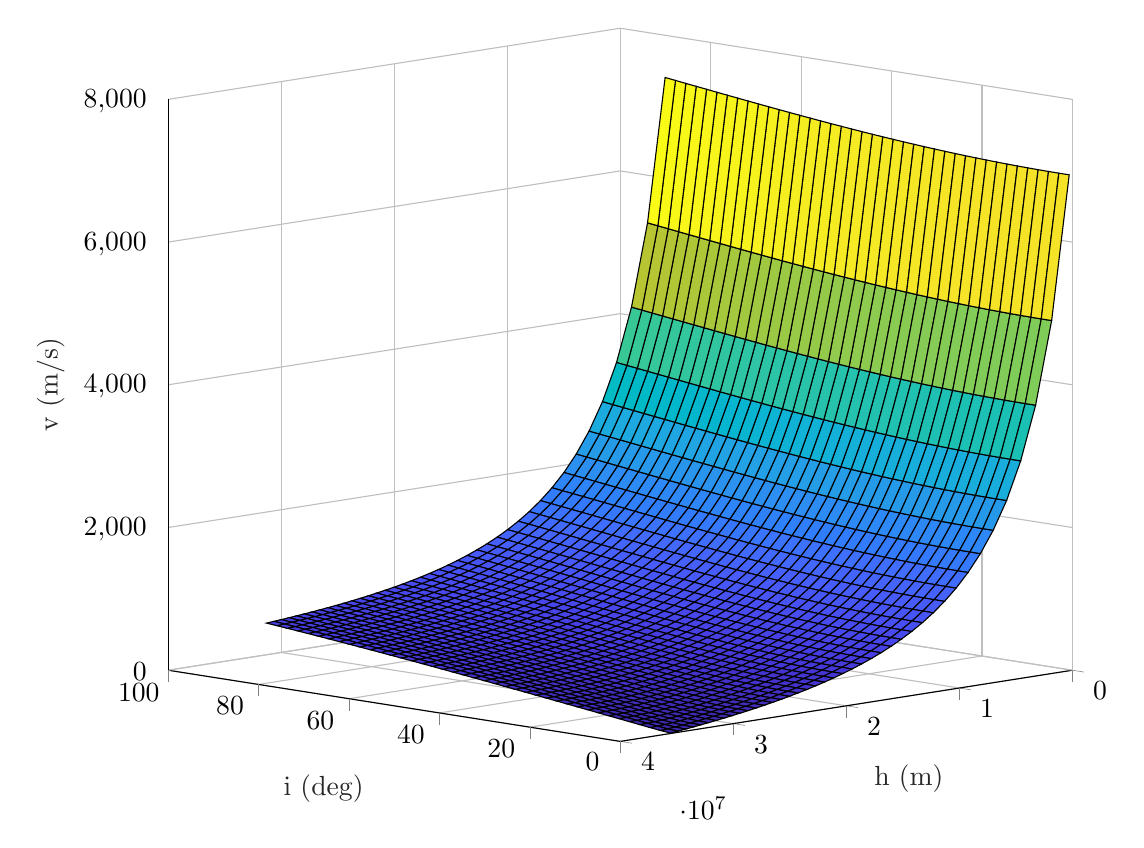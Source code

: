 % This file was created by matlab2tikz.
%
%The latest updates can be retrieved from
%  http://www.mathworks.com/matlabcentral/fileexchange/22022-matlab2tikz-matlab2tikz
%where you can also make suggestions and rate matlab2tikz.
%
\begin{tikzpicture}

\begin{axis}[%
width=4.521in,
height=3.566in,
at={(0.758in,0.481in)},
scale only axis,
xmin=0,
xmax=100,
tick align=outside,
xlabel style={font=\color{white!15!black}},
xlabel={i (deg)},
ymin=0,
ymax=40000000,
ylabel style={font=\color{white!15!black}},
ylabel={h (m)},
zmin=0,
zmax=8000,
zlabel style={font=\color{white!15!black}},
zlabel={v (m/s)},
view={-135}{10},
axis background/.style={fill=white},
axis x line*=bottom,
axis y line*=left,
axis z line*=left,
xmajorgrids,
ymajorgrids,
zmajorgrids
]

\addplot3[%
surf,
shader=flat corner, draw=black, z buffer=sort, colormap={mymap}{[1pt] rgb(0pt)=(0.242,0.15,0.66); rgb(1pt)=(0.244,0.153,0.673); rgb(2pt)=(0.246,0.157,0.685); rgb(3pt)=(0.248,0.161,0.696); rgb(4pt)=(0.25,0.165,0.707); rgb(5pt)=(0.252,0.169,0.718); rgb(6pt)=(0.254,0.173,0.729); rgb(7pt)=(0.256,0.177,0.739); rgb(8pt)=(0.258,0.181,0.75); rgb(9pt)=(0.259,0.185,0.761); rgb(11pt)=(0.263,0.193,0.783); rgb(12pt)=(0.265,0.197,0.794); rgb(13pt)=(0.266,0.201,0.804); rgb(14pt)=(0.268,0.205,0.815); rgb(15pt)=(0.269,0.209,0.825); rgb(16pt)=(0.27,0.214,0.835); rgb(17pt)=(0.272,0.218,0.844); rgb(18pt)=(0.273,0.223,0.853); rgb(19pt)=(0.274,0.228,0.861); rgb(20pt)=(0.275,0.233,0.869); rgb(21pt)=(0.276,0.238,0.877); rgb(22pt)=(0.277,0.243,0.884); rgb(23pt)=(0.277,0.249,0.891); rgb(24pt)=(0.278,0.254,0.897); rgb(25pt)=(0.279,0.26,0.903); rgb(26pt)=(0.279,0.265,0.909); rgb(27pt)=(0.28,0.271,0.915); rgb(28pt)=(0.28,0.276,0.92); rgb(29pt)=(0.281,0.282,0.925); rgb(30pt)=(0.281,0.287,0.93); rgb(31pt)=(0.281,0.293,0.935); rgb(32pt)=(0.281,0.298,0.94); rgb(33pt)=(0.281,0.304,0.944); rgb(34pt)=(0.281,0.309,0.948); rgb(35pt)=(0.281,0.315,0.952); rgb(36pt)=(0.281,0.32,0.956); rgb(37pt)=(0.281,0.326,0.96); rgb(38pt)=(0.281,0.331,0.964); rgb(39pt)=(0.28,0.337,0.967); rgb(40pt)=(0.28,0.342,0.97); rgb(41pt)=(0.279,0.347,0.973); rgb(42pt)=(0.278,0.353,0.976); rgb(43pt)=(0.278,0.358,0.979); rgb(44pt)=(0.277,0.364,0.982); rgb(45pt)=(0.275,0.369,0.984); rgb(46pt)=(0.274,0.375,0.986); rgb(47pt)=(0.273,0.38,0.988); rgb(48pt)=(0.271,0.386,0.99); rgb(49pt)=(0.269,0.392,0.991); rgb(50pt)=(0.267,0.397,0.992); rgb(51pt)=(0.265,0.403,0.994); rgb(52pt)=(0.262,0.409,0.995); rgb(53pt)=(0.259,0.414,0.996); rgb(54pt)=(0.256,0.42,0.997); rgb(55pt)=(0.252,0.426,0.997); rgb(56pt)=(0.247,0.432,0.998); rgb(57pt)=(0.242,0.438,0.999); rgb(58pt)=(0.237,0.444,1.0); rgb(59pt)=(0.231,0.45,1.0); rgb(60pt)=(0.225,0.456,0.999); rgb(61pt)=(0.219,0.462,0.997); rgb(62pt)=(0.213,0.468,0.995); rgb(63pt)=(0.207,0.474,0.993); rgb(64pt)=(0.201,0.48,0.991); rgb(65pt)=(0.195,0.486,0.989); rgb(66pt)=(0.19,0.492,0.987); rgb(67pt)=(0.187,0.497,0.984); rgb(68pt)=(0.185,0.503,0.982); rgb(69pt)=(0.183,0.508,0.979); rgb(70pt)=(0.182,0.514,0.977); rgb(71pt)=(0.181,0.519,0.974); rgb(72pt)=(0.179,0.524,0.971); rgb(73pt)=(0.178,0.53,0.968); rgb(74pt)=(0.178,0.535,0.964); rgb(75pt)=(0.177,0.54,0.96); rgb(76pt)=(0.177,0.545,0.956); rgb(77pt)=(0.176,0.55,0.952); rgb(78pt)=(0.175,0.555,0.947); rgb(79pt)=(0.174,0.56,0.943); rgb(80pt)=(0.172,0.566,0.939); rgb(81pt)=(0.169,0.571,0.936); rgb(82pt)=(0.165,0.576,0.932); rgb(83pt)=(0.161,0.581,0.929); rgb(84pt)=(0.157,0.585,0.925); rgb(85pt)=(0.154,0.59,0.922); rgb(86pt)=(0.151,0.595,0.918); rgb(87pt)=(0.149,0.6,0.915); rgb(88pt)=(0.147,0.604,0.911); rgb(89pt)=(0.146,0.609,0.908); rgb(90pt)=(0.145,0.614,0.905); rgb(91pt)=(0.143,0.618,0.902); rgb(92pt)=(0.141,0.623,0.9); rgb(93pt)=(0.138,0.627,0.897); rgb(94pt)=(0.135,0.632,0.895); rgb(95pt)=(0.132,0.636,0.893); rgb(96pt)=(0.129,0.641,0.891); rgb(97pt)=(0.125,0.645,0.889); rgb(98pt)=(0.122,0.65,0.886); rgb(99pt)=(0.118,0.654,0.883); rgb(100pt)=(0.115,0.658,0.88); rgb(101pt)=(0.112,0.663,0.877); rgb(102pt)=(0.108,0.667,0.873); rgb(103pt)=(0.105,0.671,0.87); rgb(104pt)=(0.101,0.675,0.865); rgb(105pt)=(0.096,0.679,0.861); rgb(106pt)=(0.091,0.683,0.856); rgb(107pt)=(0.086,0.686,0.851); rgb(108pt)=(0.079,0.69,0.846); rgb(109pt)=(0.071,0.694,0.841); rgb(110pt)=(0.063,0.697,0.836); rgb(111pt)=(0.053,0.701,0.83); rgb(112pt)=(0.043,0.704,0.824); rgb(113pt)=(0.033,0.707,0.818); rgb(114pt)=(0.023,0.71,0.812); rgb(115pt)=(0.015,0.713,0.806); rgb(116pt)=(0.009,0.716,0.8); rgb(117pt)=(0.005,0.719,0.794); rgb(118pt)=(0.002,0.722,0.788); rgb(119pt)=(0.001,0.725,0.781); rgb(120pt)=(0.002,0.728,0.775); rgb(121pt)=(0.005,0.73,0.769); rgb(122pt)=(0.009,0.733,0.762); rgb(123pt)=(0.016,0.735,0.756); rgb(124pt)=(0.025,0.738,0.749); rgb(125pt)=(0.037,0.74,0.743); rgb(126pt)=(0.05,0.742,0.736); rgb(127pt)=(0.064,0.745,0.729); rgb(128pt)=(0.077,0.747,0.722); rgb(129pt)=(0.09,0.749,0.716); rgb(130pt)=(0.102,0.751,0.709); rgb(131pt)=(0.114,0.753,0.702); rgb(132pt)=(0.125,0.755,0.695); rgb(133pt)=(0.135,0.757,0.688); rgb(134pt)=(0.145,0.759,0.681); rgb(135pt)=(0.153,0.761,0.674); rgb(136pt)=(0.161,0.763,0.667); rgb(137pt)=(0.168,0.766,0.66); rgb(138pt)=(0.174,0.768,0.653); rgb(139pt)=(0.18,0.77,0.645); rgb(140pt)=(0.185,0.772,0.638); rgb(141pt)=(0.191,0.774,0.63); rgb(142pt)=(0.195,0.776,0.623); rgb(143pt)=(0.2,0.779,0.615); rgb(144pt)=(0.206,0.781,0.607); rgb(145pt)=(0.212,0.783,0.598); rgb(146pt)=(0.218,0.785,0.59); rgb(147pt)=(0.224,0.787,0.581); rgb(148pt)=(0.232,0.789,0.573); rgb(149pt)=(0.24,0.79,0.564); rgb(150pt)=(0.249,0.792,0.555); rgb(151pt)=(0.259,0.794,0.545); rgb(152pt)=(0.27,0.795,0.536); rgb(153pt)=(0.281,0.796,0.527); rgb(154pt)=(0.293,0.797,0.517); rgb(155pt)=(0.305,0.798,0.507); rgb(156pt)=(0.318,0.799,0.497); rgb(157pt)=(0.33,0.8,0.488); rgb(158pt)=(0.342,0.801,0.477); rgb(159pt)=(0.355,0.802,0.467); rgb(160pt)=(0.367,0.802,0.456); rgb(161pt)=(0.38,0.803,0.445); rgb(162pt)=(0.392,0.803,0.434); rgb(163pt)=(0.405,0.803,0.423); rgb(164pt)=(0.418,0.803,0.412); rgb(165pt)=(0.432,0.803,0.401); rgb(166pt)=(0.446,0.802,0.39); rgb(167pt)=(0.461,0.802,0.38); rgb(168pt)=(0.475,0.801,0.369); rgb(169pt)=(0.49,0.8,0.359); rgb(170pt)=(0.504,0.799,0.348); rgb(171pt)=(0.519,0.798,0.337); rgb(172pt)=(0.533,0.797,0.327); rgb(173pt)=(0.547,0.796,0.316); rgb(175pt)=(0.575,0.793,0.294); rgb(176pt)=(0.589,0.791,0.283); rgb(177pt)=(0.602,0.79,0.273); rgb(178pt)=(0.616,0.788,0.262); rgb(179pt)=(0.63,0.786,0.252); rgb(180pt)=(0.643,0.784,0.242); rgb(181pt)=(0.657,0.782,0.233); rgb(182pt)=(0.67,0.78,0.224); rgb(183pt)=(0.683,0.777,0.215); rgb(184pt)=(0.696,0.775,0.207); rgb(185pt)=(0.709,0.773,0.2); rgb(186pt)=(0.722,0.77,0.192); rgb(187pt)=(0.734,0.768,0.185); rgb(188pt)=(0.747,0.765,0.178); rgb(189pt)=(0.759,0.763,0.172); rgb(190pt)=(0.771,0.76,0.166); rgb(191pt)=(0.783,0.758,0.161); rgb(192pt)=(0.794,0.755,0.157); rgb(193pt)=(0.806,0.753,0.155); rgb(194pt)=(0.817,0.75,0.153); rgb(195pt)=(0.828,0.748,0.154); rgb(196pt)=(0.839,0.746,0.155); rgb(197pt)=(0.85,0.744,0.156); rgb(198pt)=(0.86,0.741,0.159); rgb(199pt)=(0.87,0.739,0.162); rgb(200pt)=(0.88,0.737,0.165); rgb(201pt)=(0.89,0.735,0.17); rgb(202pt)=(0.9,0.734,0.175); rgb(203pt)=(0.909,0.732,0.181); rgb(204pt)=(0.918,0.731,0.189); rgb(205pt)=(0.927,0.73,0.197); rgb(206pt)=(0.936,0.729,0.206); rgb(207pt)=(0.944,0.729,0.215); rgb(208pt)=(0.952,0.728,0.224); rgb(209pt)=(0.961,0.729,0.231); rgb(210pt)=(0.969,0.729,0.237); rgb(211pt)=(0.977,0.73,0.242); rgb(212pt)=(0.984,0.733,0.245); rgb(213pt)=(0.99,0.737,0.243); rgb(214pt)=(0.995,0.741,0.239); rgb(215pt)=(0.997,0.746,0.235); rgb(216pt)=(0.997,0.751,0.231); rgb(217pt)=(0.997,0.757,0.227); rgb(218pt)=(0.997,0.763,0.222); rgb(219pt)=(0.997,0.768,0.218); rgb(220pt)=(0.997,0.774,0.214); rgb(221pt)=(0.996,0.78,0.209); rgb(222pt)=(0.996,0.786,0.205); rgb(223pt)=(0.995,0.791,0.201); rgb(224pt)=(0.994,0.797,0.197); rgb(225pt)=(0.992,0.803,0.194); rgb(226pt)=(0.991,0.809,0.191); rgb(227pt)=(0.989,0.816,0.188); rgb(228pt)=(0.986,0.822,0.185); rgb(229pt)=(0.984,0.828,0.182); rgb(230pt)=(0.981,0.834,0.179); rgb(231pt)=(0.978,0.84,0.176); rgb(232pt)=(0.975,0.847,0.173); rgb(233pt)=(0.972,0.853,0.17); rgb(234pt)=(0.969,0.859,0.167); rgb(235pt)=(0.967,0.865,0.164); rgb(236pt)=(0.965,0.872,0.161); rgb(237pt)=(0.963,0.878,0.158); rgb(238pt)=(0.962,0.884,0.156); rgb(239pt)=(0.961,0.89,0.153); rgb(240pt)=(0.96,0.896,0.151); rgb(241pt)=(0.96,0.902,0.148); rgb(242pt)=(0.96,0.908,0.145); rgb(243pt)=(0.96,0.914,0.142); rgb(244pt)=(0.96,0.92,0.138); rgb(245pt)=(0.961,0.926,0.134); rgb(246pt)=(0.962,0.932,0.13); rgb(247pt)=(0.963,0.938,0.126); rgb(248pt)=(0.964,0.944,0.122); rgb(249pt)=(0.966,0.949,0.117); rgb(250pt)=(0.967,0.955,0.112); rgb(251pt)=(0.969,0.961,0.106); rgb(252pt)=(0.971,0.967,0.1); rgb(253pt)=(0.973,0.972,0.094); rgb(254pt)=(0.975,0.978,0.087); rgb(255pt)=(0.977,0.984,0.081)}, mesh/rows=40]
table[row sep=crcr, point meta=\thisrow{c}] {%
%
x	y	z	c\\
0	281546.901	6949.693	6949.693\\
0	1836546.663	4946.178	4946.178\\
0	3255701.783	3795.222	3795.222\\
0	4576851.507	3048.111	3048.111\\
0	5822514.484	2524.018	2524.018\\
0	7007462.569	2136.053	2136.053\\
0	8142046.337	1837.275	1837.275\\
0	9233873.582	1600.101	1600.101\\
0	10288743.063	1407.259	1407.259\\
0	11311202.85	1247.381	1247.381\\
0	12304903.423	1112.68	1112.68\\
0	13272831.204	997.644	997.644\\
0	14217468.756	898.26	898.26\\
0	15140908.108	811.535	811.535\\
0	16044933.027	735.197	735.197\\
0	16931080.076	667.485	667.485\\
0	17800684.835	607.014	607.014\\
0	18654917.479	552.683	552.683\\
0	19494810.57	503.601	503.601\\
0	20321281.08	459.043	459.043\\
0	21135148.034	418.41	418.41\\
0	21937146.801	381.207	381.207\\
0	22727940.798	347.016	347.016\\
0	23508131.141	315.485	315.485\\
0	24278264.682	286.317	286.317\\
0	25038840.748	259.254	259.254\\
0	25790316.831	234.078	234.078\\
0	26533113.42	210.597	210.597\\
0	27267618.137	188.645	188.645\\
0	27994189.286	168.079	168.079\\
0	28713158.925	148.77	148.77\\
0	29424835.526	130.607	130.607\\
0	30129506.299	113.492	113.492\\
0	30827439.226	97.335	97.335\\
0	31518884.849	82.058	82.058\\
0	32204077.848	67.592	67.592\\
0	32883238.435	53.874	53.874\\
0	33556573.6	40.846	40.846\\
0	34224278.213	28.459	28.459\\
0	34886536.016	16.666	16.666\\
0	35543520.506	5.425	5.425\\
2.292	281546.901	6950.088	6950.088\\
2.292	1836546.663	4946.583	4946.583\\
2.292	3255701.783	3795.638	3795.638\\
2.292	4576851.507	3048.538	3048.538\\
2.292	5822514.484	2524.456	2524.456\\
2.292	7007462.569	2136.504	2136.504\\
2.292	8142046.337	1837.739	1837.739\\
2.292	9233873.582	1600.579	1600.579\\
2.292	10288743.063	1407.751	1407.751\\
2.292	11311202.85	1247.889	1247.889\\
2.292	12304903.423	1113.205	1113.205\\
2.292	13272831.204	998.187	998.187\\
2.292	14217468.756	898.821	898.821\\
2.292	15140908.108	812.117	812.117\\
2.292	16044933.027	735.801	735.801\\
2.292	16931080.076	668.112	668.112\\
2.292	17800684.835	607.667	607.667\\
2.292	18654917.479	553.364	553.364\\
2.292	19494810.57	504.312	504.312\\
2.292	20321281.08	459.787	459.787\\
2.292	21135148.034	419.191	419.191\\
2.292	21937146.801	382.027	382.027\\
2.292	22727940.798	347.88	347.88\\
2.292	23508131.141	316.399	316.399\\
2.292	24278264.682	287.286	287.286\\
2.292	25038840.748	260.285	260.285\\
2.292	25790316.831	235.179	235.179\\
2.292	26533113.42	211.779	211.779\\
2.292	27267618.137	189.922	189.922\\
2.292	27994189.286	169.465	169.465\\
2.292	28713158.925	150.287	150.287\\
2.292	29424835.526	132.282	132.282\\
2.292	30129506.299	115.36	115.36\\
2.292	30827439.226	99.446	99.446\\
2.292	31518884.849	84.485	84.485\\
2.292	32204077.848	70.443	70.443\\
2.292	32883238.435	57.321	57.321\\
2.292	33556573.6	45.19	45.19\\
2.292	34224278.213	34.27	34.27\\
2.292	34886536.016	25.17	25.17\\
2.292	35543520.506	19.413	19.413\\
4.584	281546.901	6951.273	6951.273\\
4.584	1836546.663	4947.798	4947.798\\
4.584	3255701.783	3796.884	3796.884\\
4.584	4576851.507	3049.817	3049.817\\
4.584	5822514.484	2525.771	2525.771\\
4.584	7007462.569	2137.855	2137.855\\
4.584	8142046.337	1839.13	1839.13\\
4.584	9233873.582	1602.011	1602.011\\
4.584	10288743.063	1409.227	1409.227\\
4.584	11311202.85	1249.411	1249.411\\
4.584	12304903.423	1114.777	1114.777\\
4.584	13272831.204	999.812	999.812\\
4.584	14217468.756	900.503	900.503\\
4.584	15140908.108	813.86	813.86\\
4.584	16044933.027	737.609	737.609\\
4.584	16931080.076	669.99	669.99\\
4.584	17800684.835	609.621	609.621\\
4.584	18654917.479	555.4	555.4\\
4.584	19494810.57	506.438	506.438\\
4.584	20321281.08	462.01	462.01\\
4.584	21135148.034	421.521	421.521\\
4.584	21937146.801	384.476	384.476\\
4.584	22727940.798	350.459	350.459\\
4.584	23508131.141	319.122	319.122\\
4.584	24278264.682	290.171	290.171\\
4.584	25038840.748	263.352	263.352\\
4.584	25790316.831	238.452	238.452\\
4.584	26533113.42	215.286	215.286\\
4.584	27267618.137	193.699	193.699\\
4.584	27994189.286	173.556	173.556\\
4.584	28713158.925	154.747	154.747\\
4.584	29424835.526	137.18	137.18\\
4.584	30129506.299	120.788	120.788\\
4.584	30827439.226	105.525	105.525\\
4.584	31518884.849	91.377	91.377\\
4.584	32204077.848	78.371	78.371\\
4.584	32883238.435	66.597	66.597\\
4.584	33556573.6	56.237	56.237\\
4.584	34224278.213	47.617	47.617\\
4.584	34886536.016	41.234	41.234\\
4.584	35543520.506	37.664	37.664\\
6.875	281546.901	6953.246	6953.246\\
6.875	1836546.663	4949.82	4949.82\\
6.875	3255701.783	3798.959	3798.959\\
6.875	4576851.507	3051.947	3051.947\\
6.875	5822514.484	2527.958	2527.958\\
6.875	7007462.569	2140.103	2140.103\\
6.875	8142046.337	1841.442	1841.442\\
6.875	9233873.582	1604.392	1604.392\\
6.875	10288743.063	1411.68	1411.68\\
6.875	11311202.85	1251.942	1251.942\\
6.875	12304903.423	1117.39	1117.39\\
6.875	13272831.204	1002.512	1002.512\\
6.875	14217468.756	903.296	903.296\\
6.875	15140908.108	816.752	816.752\\
6.875	16044933.027	740.609	740.609\\
6.875	16931080.076	673.105	673.105\\
6.875	17800684.835	612.861	612.861\\
6.875	18654917.479	558.774	558.774\\
6.875	19494810.57	509.958	509.958\\
6.875	20321281.08	465.689	465.689\\
6.875	21135148.034	425.374	425.374\\
6.875	21937146.801	388.518	388.518\\
6.875	22727940.798	354.711	354.711\\
6.875	23508131.141	323.606	323.606\\
6.875	24278264.682	294.911	294.911\\
6.875	25038840.748	268.38	268.38\\
6.875	25790316.831	243.803	243.803\\
6.875	26533113.42	221.002	221.002\\
6.875	27267618.137	199.829	199.829\\
6.875	27994189.286	180.161	180.161\\
6.875	28713158.925	161.899	161.899\\
6.875	29424835.526	144.969	144.969\\
6.875	30129506.299	129.321	129.321\\
6.875	30827439.226	114.935	114.935\\
6.875	31518884.849	101.822	101.822\\
6.875	32204077.848	90.036	90.036\\
6.875	32883238.435	79.679	79.679\\
6.875	33556573.6	70.908	70.908\\
6.875	34224278.213	63.929	63.929\\
6.875	34886536.016	58.959	58.959\\
6.875	35543520.506	56.151	56.151\\
9.167	281546.901	6956.002	6956.002\\
9.167	1836546.663	4952.645	4952.645\\
9.167	3255701.783	3801.857	3801.857\\
9.167	4576851.507	3054.92	3054.92\\
9.167	5822514.484	2531.012	2531.012\\
9.167	7007462.569	2143.242	2143.242\\
9.167	8142046.337	1844.67	1844.67\\
9.167	9233873.582	1607.714	1607.714\\
9.167	10288743.063	1415.103	1415.103\\
9.167	11311202.85	1255.47	1255.47\\
9.167	12304903.423	1121.031	1121.031\\
9.167	13272831.204	1006.273	1006.273\\
9.167	14217468.756	907.185	907.185\\
9.167	15140908.108	820.779	820.779\\
9.167	16044933.027	744.782	744.782\\
9.167	16931080.076	677.436	677.436\\
9.167	17800684.835	617.361	617.361\\
9.167	18654917.479	563.456	563.456\\
9.167	19494810.57	514.838	514.838\\
9.167	20321281.08	470.783	470.783\\
9.167	21135148.034	430.7	430.7\\
9.167	21937146.801	394.099	394.099\\
9.167	22727940.798	360.57	360.57\\
9.167	23508131.141	329.77	329.77\\
9.167	24278264.682	301.413	301.413\\
9.167	25038840.748	275.254	275.254\\
9.167	25790316.831	251.091	251.091\\
9.167	26533113.42	228.751	228.751\\
9.167	27267618.137	208.094	208.094\\
9.167	27994189.286	189.006	189.006\\
9.167	28713158.925	171.397	171.397\\
9.167	29424835.526	155.202	155.202\\
9.167	30129506.299	140.382	140.382\\
9.167	30827439.226	126.924	126.924\\
9.167	31518884.849	114.84	114.84\\
9.167	32204077.848	104.174	104.174\\
9.167	32883238.435	94.992	94.992\\
9.167	33556573.6	87.381	87.381\\
9.167	34224278.213	81.427	81.427\\
9.167	34886536.016	77.192	77.192\\
9.167	35543520.506	74.681	74.681\\
11.459	281546.901	6959.537	6959.537\\
11.459	1836546.663	4956.268	4956.268\\
11.459	3255701.783	3805.571	3805.571\\
11.459	4576851.507	3058.731	3058.731\\
11.459	5822514.484	2534.925	2534.925\\
11.459	7007462.569	2147.262	2147.262\\
11.459	8142046.337	1848.803	1848.803\\
11.459	9233873.582	1611.967	1611.967\\
11.459	10288743.063	1419.482	1419.482\\
11.459	11311202.85	1259.983	1259.983\\
11.459	12304903.423	1125.685	1125.685\\
11.459	13272831.204	1011.078	1011.078\\
11.459	14217468.756	912.151	912.151\\
11.459	15140908.108	825.916	825.916\\
11.459	16044933.027	750.101	750.101\\
11.459	16931080.076	682.951	682.951\\
11.459	17800684.835	623.086	623.086\\
11.459	18654917.479	569.407	569.407\\
11.459	19494810.57	521.031	521.031\\
11.459	20321281.08	477.239	477.239\\
11.459	21135148.034	437.439	437.439\\
11.459	21937146.801	401.145	401.145\\
11.459	22727940.798	367.95	367.95\\
11.459	23508131.141	337.515	337.515\\
11.459	24278264.682	309.554	309.554\\
11.459	25038840.748	283.83	283.83\\
11.459	25790316.831	260.142	260.142\\
11.459	26533113.42	238.325	238.325\\
11.459	27267618.137	218.241	218.241\\
11.459	27994189.286	199.782	199.782\\
11.459	28713158.925	182.861	182.861\\
11.459	29424835.526	167.417	167.417\\
11.459	30129506.299	153.409	153.409\\
11.459	30827439.226	140.818	140.818\\
11.459	31518884.849	129.642	129.642\\
11.459	32204077.848	119.896	119.896\\
11.459	32883238.435	111.603	111.603\\
11.459	33556573.6	104.789	104.789\\
11.459	34224278.213	99.465	99.465\\
11.459	34886536.016	95.621	95.621\\
11.459	35543520.506	93.206	93.206\\
13.751	281546.901	6963.843	6963.843\\
13.751	1836546.663	4960.68	4960.68\\
13.751	3255701.783	3810.094	3810.094\\
13.751	4576851.507	3063.371	3063.371\\
13.751	5822514.484	2539.686	2539.686\\
13.751	7007462.569	2152.152	2152.152\\
13.751	8142046.337	1853.829	1853.829\\
13.751	9233873.582	1617.135	1617.135\\
13.751	10288743.063	1424.801	1424.801\\
13.751	11311202.85	1265.462	1265.462\\
13.751	12304903.423	1131.333	1131.333\\
13.751	13272831.204	1016.905	1016.905\\
13.751	14217468.756	918.168	918.168\\
13.751	15140908.108	832.135	832.135\\
13.751	16044933.027	756.535	756.535\\
13.751	16931080.076	689.615	689.615\\
13.751	17800684.835	629.994	629.994\\
13.751	18654917.479	576.578	576.578\\
13.751	19494810.57	528.483	528.483\\
13.751	20321281.08	484.992	484.992\\
13.751	21135148.034	445.516	445.516\\
13.751	21937146.801	409.571	409.571\\
13.751	22727940.798	376.751	376.751\\
13.751	23508131.141	346.721	346.721\\
13.751	24278264.682	319.197	319.197\\
13.751	25038840.748	293.945	293.945\\
13.751	25790316.831	270.766	270.766\\
13.751	26533113.42	249.498	249.498\\
13.751	27267618.137	230.005	230.005\\
13.751	27994189.286	212.178	212.178\\
13.751	28713158.925	195.931	195.931\\
13.751	29424835.526	181.197	181.197\\
13.751	30129506.299	167.928	167.928\\
13.751	30827439.226	156.091	156.091\\
13.751	31518884.849	145.664	145.664\\
13.751	32204077.848	136.634	136.634\\
13.751	32883238.435	128.99	128.99\\
13.751	33556573.6	122.713	122.713\\
13.751	34224278.213	117.775	117.775\\
13.751	34886536.016	114.129	114.129\\
13.751	35543520.506	111.708	111.708\\
16.043	281546.901	6968.912	6968.912\\
16.043	1836546.663	4965.872	4965.872\\
16.043	3255701.783	3815.415	3815.415\\
16.043	4576851.507	3068.826	3068.826\\
16.043	5822514.484	2545.284	2545.284\\
16.043	7007462.569	2157.898	2157.898\\
16.043	8142046.337	1859.731	1859.731\\
16.043	9233873.582	1623.202	1623.202\\
16.043	10288743.063	1431.042	1431.042\\
16.043	11311202.85	1271.885	1271.885\\
16.043	12304903.423	1137.95	1137.95\\
16.043	13272831.204	1023.727	1023.727\\
16.043	14217468.756	925.206	925.206\\
16.043	15140908.108	839.402	839.402\\
16.043	16044933.027	764.045	764.045\\
16.043	16931080.076	697.383	697.383\\
16.043	17800684.835	638.037	638.037\\
16.043	18654917.479	584.912	584.912\\
16.043	19494810.57	537.128	537.128\\
16.043	20321281.08	493.969	493.969\\
16.043	21135148.034	454.847	454.847\\
16.043	21937146.801	419.279	419.279\\
16.043	22727940.798	386.862	386.862\\
16.043	23508131.141	357.261	357.261\\
16.043	24278264.682	330.196	330.196\\
16.043	25038840.748	305.431	305.431\\
16.043	25790316.831	282.771	282.771\\
16.043	26533113.42	262.05	262.05\\
16.043	27267618.137	243.134	243.134\\
16.043	27994189.286	225.91	225.91\\
16.043	28713158.925	210.287	210.287\\
16.043	29424835.526	196.192	196.192\\
16.043	30129506.299	183.563	183.563\\
16.043	30827439.226	172.355	172.355\\
16.043	31518884.849	162.525	162.525\\
16.043	32204077.848	154.037	154.037\\
16.043	32883238.435	146.854	146.854\\
16.043	33556573.6	140.933	140.933\\
16.043	34224278.213	136.222	136.222\\
16.043	34886536.016	132.66	132.66\\
16.043	35543520.506	130.172	130.172\\
18.335	281546.901	6974.735	6974.735\\
18.335	1836546.663	4971.834	4971.834\\
18.335	3255701.783	3821.522	3821.522\\
18.335	4576851.507	3075.086	3075.086\\
18.335	5822514.484	2551.703	2551.703\\
18.335	7007462.569	2164.485	2164.485\\
18.335	8142046.337	1866.494	1866.494\\
18.335	9233873.582	1630.149	1630.149\\
18.335	10288743.063	1438.182	1438.182\\
18.335	11311202.85	1279.23	1279.23\\
18.335	12304903.423	1145.51	1145.51\\
18.335	13272831.204	1031.512	1031.512\\
18.335	14217468.756	933.23	933.23\\
18.335	15140908.108	847.678	847.678\\
18.335	16044933.027	772.588	772.588\\
18.335	16931080.076	706.207	706.207\\
18.335	17800684.835	647.158	647.158\\
18.335	18654917.479	594.349	594.349\\
18.335	19494810.57	546.898	546.898\\
18.335	20321281.08	504.091	504.091\\
18.335	21135148.034	465.342	465.342\\
18.335	21937146.801	430.168	430.168\\
18.335	22727940.798	398.168	398.168\\
18.335	23508131.141	369.006	369.006\\
18.335	24278264.682	342.403	342.403\\
18.335	25038840.748	318.123	318.123\\
18.335	25790316.831	295.969	295.969\\
18.335	26533113.42	275.774	275.774\\
18.335	27267618.137	257.4	257.4\\
18.335	27994189.286	240.73	240.73\\
18.335	28713158.925	225.665	225.665\\
18.335	29424835.526	212.123	212.123\\
18.335	30129506.299	200.033	200.033\\
18.335	30827439.226	189.332	189.332\\
18.335	31518884.849	179.966	179.966\\
18.335	32204077.848	171.879	171.879\\
18.335	32883238.435	165.017	165.017\\
18.335	33556573.6	159.323	159.323\\
18.335	34224278.213	154.734	154.734\\
18.335	34886536.016	151.181	151.181\\
18.335	35543520.506	148.589	148.589\\
20.626	281546.901	6981.3	6981.3\\
20.626	1836546.663	4978.553	4978.553\\
20.626	3255701.783	3828.403	3828.403\\
20.626	4576851.507	3082.135	3082.135\\
20.626	5822514.484	2558.928	2558.928\\
20.626	7007462.569	2171.894	2171.894\\
20.626	8142046.337	1874.095	1874.095\\
20.626	9233873.582	1637.953	1637.953\\
20.626	10288743.063	1446.198	1446.198\\
20.626	11311202.85	1287.468	1287.468\\
20.626	12304903.423	1153.981	1153.981\\
20.626	13272831.204	1040.228	1040.228\\
20.626	14217468.756	942.203	942.203\\
20.626	15140908.108	856.922	856.922\\
20.626	16044933.027	782.116	782.116\\
20.626	16931080.076	716.034	716.034\\
20.626	17800684.835	657.3	657.3\\
20.626	18654917.479	604.821	604.821\\
20.626	19494810.57	557.717	557.717\\
20.626	20321281.08	515.274	515.274\\
20.626	21135148.034	476.908	476.908\\
20.626	21937146.801	442.134	442.134\\
20.626	22727940.798	410.552	410.552\\
20.626	23508131.141	381.826	381.826\\
20.626	24278264.682	355.676	355.676\\
20.626	25038840.748	331.863	331.863\\
20.626	25790316.831	310.189	310.189\\
20.626	26533113.42	290.484	290.484\\
20.626	27267618.137	272.604	272.604\\
20.626	27994189.286	256.427	256.427\\
20.626	28713158.925	241.847	241.847\\
20.626	29424835.526	228.773	228.773\\
20.626	30129506.299	217.123	217.123\\
20.626	30827439.226	206.824	206.824\\
20.626	31518884.849	197.809	197.809\\
20.626	32204077.848	190.011	190.011\\
20.626	32883238.435	183.366	183.366\\
20.626	33556573.6	177.807	177.807\\
20.626	34224278.213	173.266	173.266\\
20.626	34886536.016	169.671	169.671\\
20.626	35543520.506	166.95	166.95\\
22.918	281546.901	6988.595	6988.595\\
22.918	1836546.663	4986.016	4986.016\\
22.918	3255701.783	3836.041	3836.041\\
22.918	4576851.507	3089.956	3089.956\\
22.918	5822514.484	2566.94	2566.94\\
22.918	7007462.569	2180.105	2180.105\\
22.918	8142046.337	1882.514	1882.514\\
22.918	9233873.582	1646.589	1646.589\\
22.918	10288743.063	1455.061	1455.061\\
22.918	11311202.85	1296.569	1296.569\\
22.918	12304903.423	1163.33	1163.33\\
22.918	13272831.204	1049.838	1049.838\\
22.918	14217468.756	952.085	952.085\\
22.918	15140908.108	867.087	867.087\\
22.918	16044933.027	792.579	792.579\\
22.918	16931080.076	726.808	726.808\\
22.918	17800684.835	668.399	668.399\\
22.918	18654917.479	616.259	616.259\\
22.918	19494810.57	569.509	569.509\\
22.918	20321281.08	527.435	527.435\\
22.918	21135148.034	489.451	489.451\\
22.918	21937146.801	455.074	455.074\\
22.918	22727940.798	423.902	423.902\\
22.918	23508131.141	395.598	395.598\\
22.918	24278264.682	369.879	369.879\\
22.918	25038840.748	346.506	346.506\\
22.918	25790316.831	325.276	325.276\\
22.918	26533113.42	306.015	306.015\\
22.918	27267618.137	288.575	288.575\\
22.918	27994189.286	272.827	272.827\\
22.918	28713158.925	258.659	258.659\\
22.918	29424835.526	245.971	245.971\\
22.918	30129506.299	234.674	234.674\\
22.918	30827439.226	224.686	224.686\\
22.918	31518884.849	215.93	215.93\\
22.918	32204077.848	208.333	208.333\\
22.918	32883238.435	201.824	201.824\\
22.918	33556573.6	196.332	196.332\\
22.918	34224278.213	191.785	191.785\\
22.918	34886536.016	188.114	188.114\\
22.918	35543520.506	185.246	185.246\\
25.21	281546.901	6996.606	6996.606\\
25.21	1836546.663	4994.208	4994.208\\
25.21	3255701.783	3844.42	3844.42\\
25.21	4576851.507	3098.531	3098.531\\
25.21	5822514.484	2575.718	2575.718\\
25.21	7007462.569	2189.096	2189.096\\
25.21	8142046.337	1891.726	1891.726\\
25.21	9233873.582	1656.031	1656.031\\
25.21	10288743.063	1464.743	1464.743\\
25.21	11311202.85	1306.501	1306.501\\
25.21	12304903.423	1173.522	1173.522\\
25.21	13272831.204	1060.301	1060.301\\
25.21	14217468.756	962.83	962.83\\
25.21	15140908.108	878.127	878.127\\
25.21	16044933.027	803.924	803.924\\
25.21	16931080.076	738.471	738.471\\
25.21	17800684.835	680.392	680.392\\
25.21	18654917.479	628.593	628.593\\
25.21	19494810.57	582.197	582.197\\
25.21	20321281.08	540.488	540.488\\
25.21	21135148.034	502.879	502.879\\
25.21	21937146.801	468.888	468.888\\
25.21	22727940.798	438.109	438.109\\
25.21	23508131.141	410.204	410.204\\
25.21	24278264.682	384.889	384.889\\
25.21	25038840.748	361.92	361.92\\
25.21	25790316.831	341.092	341.092\\
25.21	26533113.42	322.227	322.227\\
25.21	27267618.137	305.17	305.17\\
25.21	27994189.286	289.788	289.788\\
25.21	28713158.925	275.961	275.961\\
25.21	29424835.526	263.586	263.586\\
25.21	30129506.299	252.565	252.565\\
25.21	30827439.226	242.81	242.81\\
25.21	31518884.849	234.239	234.239\\
25.21	32204077.848	226.773	226.773\\
25.21	32883238.435	220.338	220.338\\
25.21	33556573.6	214.861	214.861\\
25.21	34224278.213	210.27	210.27\\
25.21	34886536.016	206.496	206.496\\
25.21	35543520.506	203.47	203.47\\
27.502	281546.901	7005.317	7005.317\\
27.502	1836546.663	5003.111	5003.111\\
27.502	3255701.783	3853.523	3853.523\\
27.502	4576851.507	3107.84	3107.84\\
27.502	5822514.484	2585.243	2585.243\\
27.502	7007462.569	2198.843	2198.843\\
27.502	8142046.337	1901.705	1901.705\\
27.502	9233873.582	1666.25	1666.25\\
27.502	10288743.063	1475.212	1475.212\\
27.502	11311202.85	1317.229	1317.229\\
27.502	12304903.423	1184.519	1184.519\\
27.502	13272831.204	1071.577	1071.577\\
27.502	14217468.756	974.395	974.395\\
27.502	15140908.108	889.991	889.991\\
27.502	16044933.027	816.097	816.097\\
27.502	16931080.076	750.963	750.963\\
27.502	17800684.835	693.213	693.213\\
27.502	18654917.479	641.753	641.753\\
27.502	19494810.57	595.704	595.704\\
27.502	20321281.08	554.349	554.349\\
27.502	21135148.034	517.103	517.103\\
27.502	21937146.801	483.478	483.478\\
27.502	22727940.798	453.07	453.07\\
27.502	23508131.141	425.537	425.537\\
27.502	24278264.682	400.592	400.592\\
27.502	25038840.748	377.989	377.989\\
27.502	25790316.831	357.517	357.517\\
27.502	26533113.42	338.996	338.996\\
27.502	27267618.137	322.267	322.267\\
27.502	27994189.286	307.19	307.19\\
27.502	28713158.925	293.642	293.642\\
27.502	29424835.526	281.513	281.513\\
27.502	30129506.299	270.702	270.702\\
27.502	30827439.226	261.116	261.116\\
27.502	31518884.849	252.668	252.668\\
27.502	32204077.848	245.279	245.279\\
27.502	32883238.435	238.87	238.87\\
27.502	33556573.6	233.368	233.368\\
27.502	34224278.213	228.703	228.703\\
27.502	34886536.016	224.807	224.807\\
27.502	35543520.506	221.614	221.614\\
29.794	281546.901	7014.712	7014.712\\
29.794	1836546.663	5012.708	5012.708\\
29.794	3255701.783	3863.328	3863.328\\
29.794	4576851.507	3117.862	3117.862\\
29.794	5822514.484	2595.488	2595.488\\
29.794	7007462.569	2209.32	2209.32\\
29.794	8142046.337	1912.423	1912.423\\
29.794	9233873.582	1677.216	1677.216\\
29.794	10288743.063	1486.435	1486.435\\
29.794	11311202.85	1328.717	1328.717\\
29.794	12304903.423	1196.281	1196.281\\
29.794	13272831.204	1083.622	1083.622\\
29.794	14217468.756	986.731	986.731\\
29.794	15140908.108	902.627	902.627\\
29.794	16044933.027	829.042	829.042\\
29.794	16931080.076	764.224	764.224\\
29.794	17800684.835	706.797	706.797\\
29.794	18654917.479	655.667	655.667\\
29.794	19494810.57	609.954	609.954\\
29.794	20321281.08	568.94	568.94\\
29.794	21135148.034	532.036	532.036\\
29.794	21937146.801	498.756	498.756\\
29.794	22727940.798	468.69	468.69\\
29.794	23508131.141	441.497	441.497\\
29.794	24278264.682	416.886	416.886\\
29.794	25038840.748	394.607	394.607\\
29.794	25790316.831	374.447	374.447\\
29.794	26533113.42	356.22	356.22\\
29.794	27267618.137	339.765	339.765\\
29.794	27994189.286	324.938	324.938\\
29.794	28713158.925	311.612	311.612\\
29.794	29424835.526	299.671	299.671\\
29.794	30129506.299	289.013	289.013\\
29.794	30827439.226	279.541	279.541\\
29.794	31518884.849	271.167	271.167\\
29.794	32204077.848	263.809	263.809\\
29.794	32883238.435	257.388	257.388\\
29.794	33556573.6	251.831	251.831\\
29.794	34224278.213	247.069	247.069\\
29.794	34886536.016	243.036	243.036\\
29.794	35543520.506	239.67	239.67\\
32.086	281546.901	7024.774	7024.774\\
32.086	1836546.663	5022.979	5022.979\\
32.086	3255701.783	3873.816	3873.816\\
32.086	4576851.507	3128.574	3128.574\\
32.086	5822514.484	2606.431	2606.431\\
32.086	7007462.569	2220.502	2220.502\\
32.086	8142046.337	1923.85	1923.85\\
32.086	9233873.582	1688.897	1688.897\\
32.086	10288743.063	1498.377	1498.377\\
32.086	11311202.85	1340.927	1340.927\\
32.086	12304903.423	1208.768	1208.768\\
32.086	13272831.204	1096.392	1096.392\\
32.086	14217468.756	999.792	999.792\\
32.086	15140908.108	915.985	915.985\\
32.086	16044933.027	842.703	842.703\\
32.086	16931080.076	778.194	778.194\\
32.086	17800684.835	721.081	721.081\\
32.086	18654917.479	670.268	670.268\\
32.086	19494810.57	624.875	624.875\\
32.086	20321281.08	584.181	584.181\\
32.086	21135148.034	547.598	547.598\\
32.086	21937146.801	514.635	514.635\\
32.086	22727940.798	484.883	484.883\\
32.086	23508131.141	457.996	457.996\\
32.086	24278264.682	433.68	433.68\\
32.086	25038840.748	411.683	411.683\\
32.086	25790316.831	391.79	391.79\\
32.086	26533113.42	373.811	373.811\\
32.086	27267618.137	357.58	357.58\\
32.086	27994189.286	342.952	342.952\\
32.086	28713158.925	329.796	329.796\\
32.086	29424835.526	317.994	317.994\\
32.086	30129506.299	307.441	307.441\\
32.086	30827439.226	298.038	298.038\\
32.086	31518884.849	289.696	289.696\\
32.086	32204077.848	282.332	282.332\\
32.086	32883238.435	275.869	275.869\\
32.086	33556573.6	270.233	270.233\\
32.086	34224278.213	265.356	265.356\\
32.086	34886536.016	261.176	261.176\\
32.086	35543520.506	257.63	257.63\\
34.377	281546.901	7035.482	7035.482\\
34.377	1836546.663	5033.904	5033.904\\
34.377	3255701.783	3884.964	3884.964\\
34.377	4576851.507	3139.952	3139.952\\
34.377	5822514.484	2618.045	2618.045\\
34.377	7007462.569	2232.358	2232.358\\
34.377	8142046.337	1935.956	1935.956\\
34.377	9233873.582	1701.259	1701.259\\
34.377	10288743.063	1511.002	1511.002\\
34.377	11311202.85	1353.821	1353.821\\
34.377	12304903.423	1221.937	1221.937\\
34.377	13272831.204	1109.841	1109.841\\
34.377	14217468.756	1013.528	1013.528\\
34.377	15140908.108	930.012	930.012\\
34.377	16044933.027	857.025	857.025\\
34.377	16931080.076	792.814	792.814\\
34.377	17800684.835	736.001	736.001\\
34.377	18654917.479	685.489	685.489\\
34.377	19494810.57	640.396	640.396\\
34.377	20321281.08	600.002	600.002\\
34.377	21135148.034	563.713	563.713\\
34.377	21937146.801	531.039	531.039\\
34.377	22727940.798	501.568	501.568\\
34.377	23508131.141	474.951	474.951\\
34.377	24278264.682	450.892	450.892\\
34.377	25038840.748	429.138	429.138\\
34.377	25790316.831	409.468	409.468\\
34.377	26533113.42	391.692	391.692\\
34.377	27267618.137	375.64	375.64\\
34.377	27994189.286	361.165	361.165\\
34.377	28713158.925	348.134	348.134\\
34.377	29424835.526	336.427	336.427\\
34.377	30129506.299	325.938	325.938\\
34.377	30827439.226	316.566	316.566\\
34.377	31518884.849	308.222	308.222\\
34.377	32204077.848	300.824	300.824\\
34.377	32883238.435	294.293	294.293\\
34.377	33556573.6	288.558	288.558\\
34.377	34224278.213	283.553	283.553\\
34.377	34886536.016	279.216	279.216\\
34.377	35543520.506	275.489	275.489\\
36.669	281546.901	7046.818	7046.818\\
36.669	1836546.663	5045.462	5045.462\\
36.669	3255701.783	3896.749	3896.749\\
36.669	4576851.507	3151.97	3151.97\\
36.669	5822514.484	2630.303	2630.303\\
36.669	7007462.569	2244.861	2244.861\\
36.669	8142046.337	1948.709	1948.709\\
36.669	9233873.582	1714.269	1714.269\\
36.669	10288743.063	1524.273	1524.273\\
36.669	11311202.85	1367.359	1367.359\\
36.669	12304903.423	1235.746	1235.746\\
36.669	13272831.204	1123.926	1123.926\\
36.669	14217468.756	1027.891	1027.891\\
36.669	15140908.108	944.656	944.656\\
36.669	16044933.027	871.952	871.952\\
36.669	16931080.076	808.025	808.025\\
36.669	17800684.835	751.496	751.496\\
36.669	18654917.479	701.267	701.267\\
36.669	19494810.57	656.452	656.452\\
36.669	20321281.08	616.332	616.332\\
36.669	21135148.034	580.311	580.311\\
36.669	21937146.801	547.895	547.895\\
36.669	22727940.798	518.672	518.672\\
36.669	23508131.141	492.29	492.29\\
36.669	24278264.682	468.452	468.452\\
36.669	25038840.748	446.9	446.9\\
36.669	25790316.831	427.413	427.413\\
36.669	26533113.42	409.798	409.798\\
36.669	27267618.137	393.885	393.885\\
36.669	27994189.286	379.522	379.522\\
36.669	28713158.925	366.576	366.576\\
36.669	29424835.526	354.927	354.927\\
36.669	30129506.299	344.466	344.466\\
36.669	30827439.226	335.093	335.093\\
36.669	31518884.849	326.719	326.719\\
36.669	32204077.848	319.261	319.261\\
36.669	32883238.435	312.643	312.643\\
36.669	33556573.6	306.794	306.794\\
36.669	34224278.213	301.65	301.65\\
36.669	34886536.016	297.149	297.149\\
36.669	35543520.506	293.237	293.237\\
38.961	281546.901	7058.76	7058.76\\
38.961	1836546.663	5057.628	5057.628\\
38.961	3255701.783	3909.146	3909.146\\
38.961	4576851.507	3164.602	3164.602\\
38.961	5822514.484	2643.175	2643.175\\
38.961	7007462.569	2257.979	2257.979\\
38.961	8142046.337	1962.077	1962.077\\
38.961	9233873.582	1727.891	1727.891\\
38.961	10288743.063	1538.153	1538.153\\
38.961	11311202.85	1381.501	1381.501\\
38.961	12304903.423	1250.152	1250.152\\
38.961	13272831.204	1138.599	1138.599\\
38.961	14217468.756	1042.833	1042.833\\
38.961	15140908.108	959.867	959.867\\
38.961	16044933.027	887.432	887.432\\
38.961	16931080.076	823.772	823.772\\
38.961	17800684.835	767.508	767.508\\
38.961	18654917.479	717.539	717.539\\
38.961	19494810.57	672.979	672.979\\
38.961	20321281.08	633.107	633.107\\
38.961	21135148.034	597.324	597.324\\
38.961	21937146.801	565.137	565.137\\
38.961	22727940.798	536.129	536.129\\
38.961	23508131.141	509.948	509.948\\
38.961	24278264.682	486.293	486.293\\
38.961	25038840.748	464.907	464.907\\
38.961	25790316.831	445.566	445.566\\
38.961	26533113.42	428.075	428.075\\
38.961	27267618.137	412.262	412.262\\
38.961	27994189.286	397.976	397.976\\
38.961	28713158.925	385.081	385.081\\
38.961	29424835.526	373.456	373.456\\
38.961	30129506.299	362.993	362.993\\
38.961	30827439.226	353.592	353.592\\
38.961	31518884.849	345.164	345.164\\
38.961	32204077.848	337.627	337.627\\
38.961	32883238.435	330.905	330.905\\
38.961	33556573.6	324.929	324.929\\
38.961	34224278.213	319.636	319.636\\
38.961	34886536.016	314.968	314.968\\
38.961	35543520.506	310.869	310.869\\
41.253	281546.901	7071.286	7071.286\\
41.253	1836546.663	5070.381	5070.381\\
41.253	3255701.783	3922.13	3922.13\\
41.253	4576851.507	3177.821	3177.821\\
41.253	5822514.484	2656.633	2656.633\\
41.253	7007462.569	2271.68	2271.68\\
41.253	8142046.337	1976.025	1976.025\\
41.253	9233873.582	1742.089	1742.089\\
41.253	10288743.063	1552.603	1552.603\\
41.253	11311202.85	1396.205	1396.205\\
41.253	12304903.423	1265.113	1265.113\\
41.253	13272831.204	1153.815	1153.815\\
41.253	14217468.756	1058.305	1058.305\\
41.253	15140908.108	975.594	975.594\\
41.253	16044933.027	903.411	903.411\\
41.253	16931080.076	840.0	840.0\\
41.253	17800684.835	783.979	783.979\\
41.253	18654917.479	734.248	734.248\\
41.253	19494810.57	689.919	689.919\\
41.253	20321281.08	650.266	650.266\\
41.253	21135148.034	614.694	614.694\\
41.253	21937146.801	582.704	582.704\\
41.253	22727940.798	553.879	553.879\\
41.253	23508131.141	527.865	527.865\\
41.253	24278264.682	504.361	504.361\\
41.253	25038840.748	483.106	483.106\\
41.253	25790316.831	463.876	463.876\\
41.253	26533113.42	446.474	446.474\\
41.253	27267618.137	430.728	430.728\\
41.253	27994189.286	416.485	416.485\\
41.253	28713158.925	403.61	403.61\\
41.253	29424835.526	391.982	391.982\\
41.253	30129506.299	381.491	381.491\\
41.253	30827439.226	372.04	372.04\\
41.253	31518884.849	363.538	363.538\\
41.253	32204077.848	355.904	355.904\\
41.253	32883238.435	349.065	349.065\\
41.253	33556573.6	342.953	342.953\\
41.253	34224278.213	337.504	337.504\\
41.253	34886536.016	332.663	332.663\\
41.253	35543520.506	328.377	328.377\\
43.545	281546.901	7084.374	7084.374\\
43.545	1836546.663	5083.695	5083.695\\
43.545	3255701.783	3935.674	3935.674\\
43.545	4576851.507	3191.598	3191.598\\
43.545	5822514.484	2670.647	2670.647\\
43.545	7007462.569	2285.933	2285.933\\
43.545	8142046.337	1990.52	1990.52\\
43.545	9233873.582	1756.827	1756.827\\
43.545	10288743.063	1567.585	1567.585\\
43.545	11311202.85	1411.432	1411.432\\
43.545	12304903.423	1280.584	1280.584\\
43.545	13272831.204	1169.53	1169.53\\
43.545	14217468.756	1074.261	1074.261\\
43.545	15140908.108	991.788	991.788\\
43.545	16044933.027	919.839	919.839\\
43.545	16931080.076	856.656	856.656\\
43.545	17800684.835	800.857	800.857\\
43.545	18654917.479	751.339	751.339\\
43.545	19494810.57	707.214	707.214\\
43.545	20321281.08	667.755	667.755\\
43.545	21135148.034	632.364	632.364\\
43.545	21937146.801	600.541	600.541\\
43.545	22727940.798	571.868	571.868\\
43.545	23508131.141	545.989	545.989\\
43.545	24278264.682	522.603	522.603\\
43.545	25038840.748	501.447	501.447\\
43.545	25790316.831	482.296	482.296\\
43.545	26533113.42	464.952	464.952\\
43.545	27267618.137	449.243	449.243\\
43.545	27994189.286	435.016	435.016\\
43.545	28713158.925	422.135	422.135\\
43.545	29424835.526	410.478	410.478\\
43.545	30129506.299	399.938	399.938\\
43.545	30827439.226	390.416	390.416\\
43.545	31518884.849	381.823	381.823\\
43.545	32204077.848	374.08	374.08\\
43.545	32883238.435	367.112	367.112\\
43.545	33556573.6	360.854	360.854\\
43.545	34224278.213	355.245	355.245\\
43.545	34886536.016	350.228	350.228\\
43.545	35543520.506	345.753	345.753\\
45.837	281546.901	7097.998	7097.998\\
45.837	1836546.663	5097.544	5097.544\\
45.837	3255701.783	3949.75	3949.75\\
45.837	4576851.507	3205.905	3205.905\\
45.837	5822514.484	2685.186	2685.186\\
45.837	7007462.569	2300.705	2300.705\\
45.837	8142046.337	2005.526	2005.526\\
45.837	9233873.582	1772.068	1772.068\\
45.837	10288743.063	1583.061	1583.061\\
45.837	11311202.85	1427.141	1427.141\\
45.837	12304903.423	1296.524	1296.524\\
45.837	13272831.204	1185.698	1185.698\\
45.837	14217468.756	1090.654	1090.654\\
45.837	15140908.108	1008.401	1008.401\\
45.837	16044933.027	936.666	936.666\\
45.837	16931080.076	873.69	873.69\\
45.837	17800684.835	818.089	818.089\\
45.837	18654917.479	768.761	768.761\\
45.837	19494810.57	724.814	724.814\\
45.837	20321281.08	685.521	685.521\\
45.837	21135148.034	650.282	650.282\\
45.837	21937146.801	618.597	618.597\\
45.837	22727940.798	590.046	590.046\\
45.837	23508131.141	564.273	564.273\\
45.837	24278264.682	540.974	540.974\\
45.837	25038840.748	519.887	519.887\\
45.837	25790316.831	500.786	500.786\\
45.837	26533113.42	483.473	483.473\\
45.837	27267618.137	467.774	467.774\\
45.837	27994189.286	453.538	453.538\\
45.837	28713158.925	440.627	440.627\\
45.837	29424835.526	428.921	428.921\\
45.837	30129506.299	418.312	418.312\\
45.837	30827439.226	408.703	408.703\\
45.837	31518884.849	400.005	400.005\\
45.837	32204077.848	392.14	392.14\\
45.837	32883238.435	385.035	385.035\\
45.837	33556573.6	378.625	378.625\\
45.837	34224278.213	372.85	372.85\\
45.837	34886536.016	367.656	367.656\\
45.837	35543520.506	362.992	362.992\\
48.128	281546.901	7112.134	7112.134\\
48.128	1836546.663	5111.902	5111.902\\
48.128	3255701.783	3964.332	3964.332\\
48.128	4576851.507	3220.711	3220.711\\
48.128	5822514.484	2700.217	2700.217\\
48.128	7007462.569	2315.963	2315.963\\
48.128	8142046.337	2021.009	2021.009\\
48.128	9233873.582	1787.775	1787.775\\
48.128	10288743.063	1598.99	1598.99\\
48.128	11311202.85	1443.29	1443.29\\
48.128	12304903.423	1312.89	1312.89\\
48.128	13272831.204	1202.277	1202.277\\
48.128	14217468.756	1107.439	1107.439\\
48.128	15140908.108	1025.387	1025.387\\
48.128	16044933.027	953.845	953.845\\
48.128	16931080.076	891.054	891.054\\
48.128	17800684.835	835.628	835.628\\
48.128	18654917.479	786.463	786.463\\
48.128	19494810.57	742.668	742.668\\
48.128	20321281.08	703.514	703.514\\
48.128	21135148.034	668.4	668.4\\
48.128	21937146.801	636.826	636.826\\
48.128	22727940.798	608.369	608.369\\
48.128	23508131.141	582.673	582.673\\
48.128	24278264.682	559.434	559.434\\
48.128	25038840.748	538.389	538.389\\
48.128	25790316.831	519.312	519.312\\
48.128	26533113.42	502.004	502.004\\
48.128	27267618.137	486.292	486.292\\
48.128	27994189.286	472.023	472.023\\
48.128	28713158.925	459.062	459.062\\
48.128	29424835.526	447.289	447.289\\
48.128	30129506.299	436.595	436.595\\
48.128	30827439.226	426.885	426.885\\
48.128	31518884.849	418.07	418.07\\
48.128	32204077.848	410.074	410.074\\
48.128	32883238.435	402.824	402.824\\
48.128	33556573.6	396.256	396.256\\
48.128	34224278.213	390.312	390.312\\
48.128	34886536.016	384.938	384.938\\
48.128	35543520.506	380.086	380.086\\
50.42	281546.901	7126.757	7126.757\\
50.42	1836546.663	5126.742	5126.742\\
50.42	3255701.783	3979.389	3979.389\\
50.42	4576851.507	3235.986	3235.986\\
50.42	5822514.484	2715.71	2715.71\\
50.42	7007462.569	2331.672	2331.672\\
50.42	8142046.337	2036.933	2036.933\\
50.42	9233873.582	1803.911	1803.911\\
50.42	10288743.063	1615.336	1615.336\\
50.42	11311202.85	1459.841	1459.841\\
50.42	12304903.423	1329.641	1329.641\\
50.42	13272831.204	1219.223	1219.223\\
50.42	14217468.756	1124.573	1124.573\\
50.42	15140908.108	1042.701	1042.701\\
50.42	16044933.027	971.331	971.331\\
50.42	16931080.076	908.701	908.701\\
50.42	17800684.835	853.427	853.427\\
50.42	18654917.479	804.401	804.401\\
50.42	19494810.57	760.733	760.733\\
50.42	20321281.08	721.692	721.692\\
50.42	21135148.034	686.676	686.676\\
50.42	21937146.801	655.185	655.185\\
50.42	22727940.798	626.796	626.796\\
50.42	23508131.141	601.151	601.151\\
50.42	24278264.682	577.946	577.946\\
50.42	25038840.748	556.918	556.918\\
50.42	25790316.831	537.841	537.841\\
50.42	26533113.42	520.515	520.515\\
50.42	27267618.137	504.769	504.769\\
50.42	27994189.286	490.449	490.449\\
50.42	28713158.925	477.42	477.42\\
50.42	29424835.526	465.563	465.563\\
50.42	30129506.299	454.771	454.771\\
50.42	30827439.226	444.947	444.947\\
50.42	31518884.849	436.006	436.006\\
50.42	32204077.848	427.869	427.869\\
50.42	32883238.435	420.468	420.468\\
50.42	33556573.6	413.738	413.738\\
50.42	34224278.213	407.622	407.622\\
50.42	34886536.016	402.068	402.068\\
50.42	35543520.506	397.028	397.028\\
52.712	281546.901	7141.84	7141.84\\
52.712	1836546.663	5142.035	5142.035\\
52.712	3255701.783	3994.893	3994.893\\
52.712	4576851.507	3251.7	3251.7\\
52.712	5822514.484	2731.631	2731.631\\
52.712	7007462.569	2347.799	2347.799\\
52.712	8142046.337	2053.262	2053.262\\
52.712	9233873.582	1820.44	1820.44\\
52.712	10288743.063	1632.059	1632.059\\
52.712	11311202.85	1476.754	1476.754\\
52.712	12304903.423	1346.737	1346.737\\
52.712	13272831.204	1236.495	1236.495\\
52.712	14217468.756	1142.013	1142.013\\
52.712	15140908.108	1060.3	1060.3\\
52.712	16044933.027	989.08	989.08\\
52.712	16931080.076	926.589	926.589\\
52.712	17800684.835	871.442	871.442\\
52.712	18654917.479	822.531	822.531\\
52.712	19494810.57	778.965	778.965\\
52.712	20321281.08	740.012	740.012\\
52.712	21135148.034	705.069	705.069\\
52.712	21937146.801	673.636	673.636\\
52.712	22727940.798	645.289	645.289\\
52.712	23508131.141	619.671	619.671\\
52.712	24278264.682	596.477	596.477\\
52.712	25038840.748	575.444	575.444\\
52.712	25790316.831	556.345	556.345\\
52.712	26533113.42	538.982	538.982\\
52.712	27267618.137	523.182	523.182\\
52.712	27994189.286	508.793	508.793\\
52.712	28713158.925	495.682	495.682\\
52.712	29424835.526	483.727	483.727\\
52.712	30129506.299	472.824	472.824\\
52.712	30827439.226	462.876	462.876\\
52.712	31518884.849	453.8	453.8\\
52.712	32204077.848	445.517	445.517\\
52.712	32883238.435	437.959	437.959\\
52.712	33556573.6	431.064	431.064\\
52.712	34224278.213	424.774	424.774\\
52.712	34886536.016	419.039	419.039\\
52.712	35543520.506	413.811	413.811\\
55.004	281546.901	7157.356	7157.356\\
55.004	1836546.663	5157.755	5157.755\\
55.004	3255701.783	4010.814	4010.814\\
55.004	4576851.507	3267.82	3267.82\\
55.004	5822514.484	2747.948	2747.948\\
55.004	7007462.569	2364.309	2364.309\\
55.004	8142046.337	2069.962	2069.962\\
55.004	9233873.582	1837.324	1837.324\\
55.004	10288743.063	1649.122	1649.122\\
55.004	11311202.85	1493.989	1493.989\\
55.004	12304903.423	1364.137	1364.137\\
55.004	13272831.204	1254.052	1254.052\\
55.004	14217468.756	1159.718	1159.718\\
55.004	15140908.108	1078.143	1078.143\\
55.004	16044933.027	1007.05	1007.05\\
55.004	16931080.076	944.676	944.676\\
55.004	17800684.835	889.632	889.632\\
55.004	18654917.479	840.813	840.813\\
55.004	19494810.57	797.324	797.324\\
55.004	20321281.08	758.435	758.435\\
55.004	21135148.034	723.542	723.542\\
55.004	21937146.801	692.143	692.143\\
55.004	22727940.798	663.816	663.816\\
55.004	23508131.141	638.202	638.202\\
55.004	24278264.682	614.997	614.997\\
55.004	25038840.748	593.938	593.938\\
55.004	25790316.831	574.798	574.798\\
55.004	26533113.42	557.379	557.379\\
55.004	27267618.137	541.51	541.51\\
55.004	27994189.286	527.037	527.037\\
55.004	28713158.925	513.829	513.829\\
55.004	29424835.526	501.765	501.765\\
55.004	30129506.299	490.74	490.74\\
55.004	30827439.226	480.661	480.661\\
55.004	31518884.849	471.442	471.442\\
55.004	32204077.848	463.007	463.007\\
55.004	32883238.435	455.289	455.289\\
55.004	33556573.6	448.225	448.225\\
55.004	34224278.213	441.76	441.76\\
55.004	34886536.016	435.843	435.843\\
55.004	35543520.506	430.429	430.429\\
57.296	281546.901	7173.279	7173.279\\
57.296	1836546.663	5173.871	5173.871\\
57.296	3255701.783	4027.122	4027.122\\
57.296	4576851.507	3284.316	3284.316\\
57.296	5822514.484	2764.629	2764.629\\
57.296	7007462.569	2381.169	2381.169\\
57.296	8142046.337	2086.997	2086.997\\
57.296	9233873.582	1854.527	1854.527\\
57.296	10288743.063	1666.487	1666.487\\
57.296	11311202.85	1511.509	1511.509\\
57.296	12304903.423	1381.803	1381.803\\
57.296	13272831.204	1271.855	1271.855\\
57.296	14217468.756	1177.649	1177.649\\
57.296	15140908.108	1096.19	1096.19\\
57.296	16044933.027	1025.203	1025.203\\
57.296	16931080.076	962.922	962.922\\
57.296	17800684.835	907.96	907.96\\
57.296	18654917.479	859.209	859.209\\
57.296	19494810.57	815.774	815.774\\
57.296	20321281.08	776.926	776.926\\
57.296	21135148.034	742.06	742.06\\
57.296	21937146.801	710.673	710.673\\
57.296	22727940.798	682.344	682.344\\
57.296	23508131.141	656.714	656.714\\
57.296	24278264.682	633.479	633.479\\
57.296	25038840.748	612.375	612.375\\
57.296	25790316.831	593.177	593.177\\
57.296	26533113.42	575.686	575.686\\
57.296	27267618.137	559.732	559.732\\
57.296	27994189.286	545.163	545.163\\
57.296	28713158.925	531.846	531.846\\
57.296	29424835.526	519.663	519.663\\
57.296	30129506.299	508.508	508.508\\
57.296	30827439.226	498.289	498.289\\
57.296	31518884.849	488.921	488.921\\
57.296	32204077.848	480.33	480.33\\
57.296	32883238.435	472.448	472.448\\
57.296	33556573.6	465.214	465.214\\
57.296	34224278.213	458.573	458.573\\
57.296	34886536.016	452.475	452.475\\
57.296	35543520.506	446.874	446.874\\
59.588	281546.901	7189.579	7189.579\\
59.588	1836546.663	5190.354	5190.354\\
59.588	3255701.783	4043.785	4043.785\\
59.588	4576851.507	3301.155	3301.155\\
59.588	5822514.484	2781.639	2781.639\\
59.588	7007462.569	2398.345	2398.345\\
59.588	8142046.337	2104.332	2104.332\\
59.588	9233873.582	1872.014	1872.014\\
59.588	10288743.063	1684.118	1684.118\\
59.588	11311202.85	1529.276	1529.276\\
59.588	12304903.423	1399.697	1399.697\\
59.588	13272831.204	1289.866	1289.866\\
59.588	14217468.756	1195.766	1195.766\\
59.588	15140908.108	1114.403	1114.403\\
59.588	16044933.027	1043.5	1043.5\\
59.588	16931080.076	981.29	981.29\\
59.588	17800684.835	926.387	926.387\\
59.588	18654917.479	877.682	877.682\\
59.588	19494810.57	834.281	834.281\\
59.588	20321281.08	795.451	795.451\\
59.588	21135148.034	760.591	760.591\\
59.588	21937146.801	729.197	729.197\\
59.588	22727940.798	700.846	700.846\\
59.588	23508131.141	675.181	675.181\\
59.588	24278264.682	651.897	651.897\\
59.588	25038840.748	630.732	630.732\\
59.588	25790316.831	611.46	611.46\\
59.588	26533113.42	593.884	593.884\\
59.588	27267618.137	577.832	577.832\\
59.588	27994189.286	563.155	563.155\\
59.588	28713158.925	549.719	549.719\\
59.588	29424835.526	537.407	537.407\\
59.588	30129506.299	526.115	526.115\\
59.588	30827439.226	515.75	515.75\\
59.588	31518884.849	506.229	506.229\\
59.588	32204077.848	497.477	497.477\\
59.588	32883238.435	489.429	489.429\\
59.588	33556573.6	482.023	482.023\\
59.588	34224278.213	475.205	475.205\\
59.588	34886536.016	468.926	468.926\\
59.588	35543520.506	463.141	463.141\\
61.879	281546.901	7206.227	7206.227\\
61.879	1836546.663	5207.176	5207.176\\
61.879	3255701.783	4060.774	4060.774\\
61.879	4576851.507	3318.306	3318.306\\
61.879	5822514.484	2798.946	2798.946\\
61.879	7007462.569	2415.802	2415.802\\
61.879	8142046.337	2121.931	2121.931\\
61.879	9233873.582	1889.749	1889.749\\
61.879	10288743.063	1701.979	1701.979\\
61.879	11311202.85	1547.254	1547.254\\
61.879	12304903.423	1417.782	1417.782\\
61.879	13272831.204	1308.048	1308.048\\
61.879	14217468.756	1214.034	1214.034\\
61.879	15140908.108	1132.746	1132.746\\
61.879	16044933.027	1061.905	1061.905\\
61.879	16931080.076	999.746	999.746\\
61.879	17800684.835	944.88	944.88\\
61.879	18654917.479	896.2	896.2\\
61.879	19494810.57	852.811	852.811\\
61.879	20321281.08	813.981	813.981\\
61.879	21135148.034	779.106	779.106\\
61.879	21937146.801	747.685	747.685\\
61.879	22727940.798	719.294	719.294\\
61.879	23508131.141	693.577	693.577\\
61.879	24278264.682	670.229	670.229\\
61.879	25038840.748	648.987	648.987\\
61.879	25790316.831	629.627	629.627\\
61.879	26533113.42	611.953	611.953\\
61.879	27267618.137	595.793	595.793\\
61.879	27994189.286	580.997	580.997\\
61.879	28713158.925	567.433	567.433\\
61.879	29424835.526	554.985	554.985\\
61.879	30129506.299	543.549	543.549\\
61.879	30827439.226	533.033	533.033\\
61.879	31518884.849	523.355	523.355\\
61.879	32204077.848	514.44	514.44\\
61.879	32883238.435	506.223	506.223\\
61.879	33556573.6	498.644	498.644\\
61.879	34224278.213	491.65	491.65\\
61.879	34886536.016	485.191	485.191\\
61.879	35543520.506	479.223	479.223\\
64.171	281546.901	7223.197	7223.197\\
64.171	1836546.663	5224.304	5224.304\\
64.171	3255701.783	4078.057	4078.057\\
64.171	4576851.507	3335.737	3335.737\\
64.171	5822514.484	2816.518	2816.518\\
64.171	7007462.569	2433.507	2433.507\\
64.171	8142046.337	2139.762	2139.762\\
64.171	9233873.582	1907.696	1907.696\\
64.171	10288743.063	1720.035	1720.035\\
64.171	11311202.85	1565.407	1565.407\\
64.171	12304903.423	1436.023	1436.023\\
64.171	13272831.204	1326.365	1326.365\\
64.171	14217468.756	1232.417	1232.417\\
64.171	15140908.108	1151.183	1151.183\\
64.171	16044933.027	1080.384	1080.384\\
64.171	16931080.076	1018.255	1018.255\\
64.171	17800684.835	963.406	963.406\\
64.171	18654917.479	914.732	914.732\\
64.171	19494810.57	871.335	871.335\\
64.171	20321281.08	832.484	832.484\\
64.171	21135148.034	797.578	797.578\\
64.171	21937146.801	766.112	766.112\\
64.171	22727940.798	737.665	737.665\\
64.171	23508131.141	711.88	711.88\\
64.171	24278264.682	688.453	688.453\\
64.171	25038840.748	667.122	667.122\\
64.171	25790316.831	647.662	647.662\\
64.171	26533113.42	629.878	629.878\\
64.171	27267618.137	613.599	613.599\\
64.171	27994189.286	598.675	598.675\\
64.171	28713158.925	584.977	584.977\\
64.171	29424835.526	572.386	572.386\\
64.171	30129506.299	560.801	560.801\\
64.171	30827439.226	550.13	550.13\\
64.171	31518884.849	540.291	540.291\\
64.171	32204077.848	531.211	531.211\\
64.171	32883238.435	522.824	522.824\\
64.171	33556573.6	515.072	515.072\\
64.171	34224278.213	507.9	507.9\\
64.171	34886536.016	501.262	501.262\\
64.171	35543520.506	495.114	495.114\\
66.463	281546.901	7240.457	7240.457\\
66.463	1836546.663	5241.71	5241.71\\
66.463	3255701.783	4095.602	4095.602\\
66.463	4576851.507	3353.415	3353.415\\
66.463	5822514.484	2834.321	2834.321\\
66.463	7007462.569	2451.427	2451.427\\
66.463	8142046.337	2157.79	2157.79\\
66.463	9233873.582	1925.823	1925.823\\
66.463	10288743.063	1738.25	1738.25\\
66.463	11311202.85	1583.701	1583.701\\
66.463	12304903.423	1454.385	1454.385\\
66.463	13272831.204	1344.784	1344.784\\
66.463	14217468.756	1250.881	1250.881\\
66.463	15140908.108	1169.681	1169.681\\
66.463	16044933.027	1098.904	1098.904\\
66.463	16931080.076	1036.785	1036.785\\
66.463	17800684.835	981.935	981.935\\
66.463	18654917.479	933.246	933.246\\
66.463	19494810.57	889.824	889.824\\
66.463	20321281.08	850.936	850.936\\
66.463	21135148.034	815.98	815.98\\
66.463	21937146.801	784.454	784.454\\
66.463	22727940.798	755.936	755.936\\
66.463	23508131.141	730.069	730.069\\
66.463	24278264.682	706.549	706.549\\
66.463	25038840.748	685.117	685.117\\
66.463	25790316.831	665.546	665.546\\
66.463	26533113.42	647.642	647.642\\
66.463	27267618.137	631.236	631.236\\
66.463	27994189.286	616.178	616.178\\
66.463	28713158.925	602.337	602.337\\
66.463	29424835.526	589.599	589.599\\
66.463	30129506.299	577.86	577.86\\
66.463	30827439.226	567.03	567.03\\
66.463	31518884.849	557.028	557.028\\
66.463	32204077.848	547.781	547.781\\
66.463	32883238.435	539.223	539.223\\
66.463	33556573.6	531.297	531.297\\
66.463	34224278.213	523.95	523.95\\
66.463	34886536.016	517.134	517.134\\
66.463	35543520.506	510.806	510.806\\
68.755	281546.901	7257.978	7257.978\\
68.755	1836546.663	5259.363	5259.363\\
68.755	3255701.783	4113.379	4113.379\\
68.755	4576851.507	3371.309	3371.309\\
68.755	5822514.484	2852.323	2852.323\\
68.755	7007462.569	2469.528	2469.528\\
68.755	8142046.337	2175.981	2175.981\\
68.755	9233873.582	1944.094	1944.094\\
68.755	10288743.063	1756.592	1756.592\\
68.755	11311202.85	1602.102	1602.102\\
68.755	12304903.423	1472.835	1472.835\\
68.755	13272831.204	1363.272	1363.272\\
68.755	14217468.756	1269.395	1269.395\\
68.755	15140908.108	1188.209	1188.209\\
68.755	16044933.027	1117.435	1117.435\\
68.755	16931080.076	1055.307	1055.307\\
68.755	17800684.835	1000.437	1000.437\\
68.755	18654917.479	951.717	951.717\\
68.755	19494810.57	908.251	908.251\\
68.755	20321281.08	869.31	869.31\\
68.755	21135148.034	834.289	834.289\\
68.755	21937146.801	802.688	802.688\\
68.755	22727940.798	774.085	774.085\\
68.755	23508131.141	748.123	748.123\\
68.755	24278264.682	724.5	724.5\\
68.755	25038840.748	702.955	702.955\\
68.755	25790316.831	683.264	683.264\\
68.755	26533113.42	665.233	665.233\\
68.755	27267618.137	648.691	648.691\\
68.755	27994189.286	633.492	633.492\\
68.755	28713158.925	619.504	619.504\\
68.755	29424835.526	606.613	606.613\\
68.755	30129506.299	594.717	594.717\\
68.755	30827439.226	583.726	583.726\\
68.755	31518884.849	573.558	573.558\\
68.755	32204077.848	564.143	564.143\\
68.755	32883238.435	555.414	555.414\\
68.755	33556573.6	547.315	547.315\\
68.755	34224278.213	539.793	539.793\\
68.755	34886536.016	532.8	532.8\\
68.755	35543520.506	526.295	526.295\\
71.047	281546.901	7275.731	7275.731\\
71.047	1836546.663	5277.232	5277.232\\
71.047	3255701.783	4131.357	4131.357\\
71.047	4576851.507	3389.386	3389.386\\
71.047	5822514.484	2870.492	2870.492\\
71.047	7007462.569	2487.779	2487.779\\
71.047	8142046.337	2194.304	2194.304\\
71.047	9233873.582	1962.478	1962.478\\
71.047	10288743.063	1775.027	1775.027\\
71.047	11311202.85	1620.578	1620.578\\
71.047	12304903.423	1491.34	1491.34\\
71.047	13272831.204	1381.795	1381.795\\
71.047	14217468.756	1287.926	1287.926\\
71.047	15140908.108	1206.736	1206.736\\
71.047	16044933.027	1135.947	1135.947\\
71.047	16931080.076	1073.793	1073.793\\
71.047	17800684.835	1018.886	1018.886\\
71.047	18654917.479	970.117	970.117\\
71.047	19494810.57	926.593	926.593\\
71.047	20321281.08	887.582	887.582\\
71.047	21135148.034	852.483	852.483\\
71.047	21937146.801	820.793	820.793\\
71.047	22727940.798	792.093	792.093\\
71.047	23508131.141	766.025	766.025\\
71.047	24278264.682	742.288	742.288\\
71.047	25038840.748	720.621	720.621\\
71.047	25790316.831	700.801	700.801\\
71.047	26533113.42	682.635	682.635\\
71.047	27267618.137	665.952	665.952\\
71.047	27994189.286	650.606	650.606\\
71.047	28713158.925	636.466	636.466\\
71.047	29424835.526	623.419	623.419\\
71.047	30129506.299	611.363	611.363\\
71.047	30827439.226	600.208	600.208\\
71.047	31518884.849	589.874	589.874\\
71.047	32204077.848	580.289	580.289\\
71.047	32883238.435	571.389	571.389\\
71.047	33556573.6	563.117	563.117\\
71.047	34224278.213	555.421	555.421\\
71.047	34886536.016	548.253	548.253\\
71.047	35543520.506	541.572	541.572\\
73.339	281546.901	7293.685	7293.685\\
73.339	1836546.663	5295.287	5295.287\\
73.339	3255701.783	4149.504	4149.504\\
73.339	4576851.507	3407.616	3407.616\\
73.339	5822514.484	2888.795	2888.795\\
73.339	7007462.569	2506.146	2506.146\\
73.339	8142046.337	2212.724	2212.724\\
73.339	9233873.582	1980.942	1980.942\\
73.339	10288743.063	1793.524	1793.524\\
73.339	11311202.85	1639.097	1639.097\\
73.339	12304903.423	1509.87	1509.87\\
73.339	13272831.204	1400.325	1400.325\\
73.339	14217468.756	1306.445	1306.445\\
73.339	15140908.108	1225.234	1225.234\\
73.339	16044933.027	1154.412	1154.412\\
73.339	16931080.076	1092.215	1092.215\\
73.339	17800684.835	1037.254	1037.254\\
73.339	18654917.479	988.422	988.422\\
73.339	19494810.57	944.825	944.825\\
73.339	20321281.08	905.731	905.731\\
73.339	21135148.034	870.54	870.54\\
73.339	21937146.801	838.75	838.75\\
73.339	22727940.798	809.941	809.941\\
73.339	23508131.141	783.758	783.758\\
73.339	24278264.682	759.897	759.897\\
73.339	25038840.748	738.1	738.1\\
73.339	25790316.831	718.144	718.144\\
73.339	26533113.42	699.836	699.836\\
73.339	27267618.137	683.006	683.006\\
73.339	27994189.286	667.508	667.508\\
73.339	28713158.925	653.213	653.213\\
73.339	29424835.526	640.007	640.007\\
73.339	30129506.299	627.788	627.788\\
73.339	30827439.226	616.468	616.468\\
73.339	31518884.849	605.966	605.966\\
73.339	32204077.848	596.212	596.212\\
73.339	32883238.435	587.142	587.142\\
73.339	33556573.6	578.698	578.698\\
73.339	34224278.213	570.829	570.829\\
73.339	34886536.016	563.488	563.488\\
73.339	35543520.506	556.634	556.634\\
75.63	281546.901	7311.81	7311.81\\
75.63	1836546.663	5313.497	5313.497\\
75.63	3255701.783	4167.789	4167.789\\
75.63	4576851.507	3425.967	3425.967\\
75.63	5822514.484	2907.201	2907.201\\
75.63	7007462.569	2524.598	2524.598\\
75.63	8142046.337	2231.212	2231.212\\
75.63	9233873.582	1999.455	1999.455\\
75.63	10288743.063	1812.051	1812.051\\
75.63	11311202.85	1657.628	1657.628\\
75.63	12304903.423	1528.394	1528.394\\
75.63	13272831.204	1418.832	1418.832\\
75.63	14217468.756	1324.924	1324.924\\
75.63	15140908.108	1243.674	1243.674\\
75.63	16044933.027	1172.804	1172.804\\
75.63	16931080.076	1110.548	1110.548\\
75.63	17800684.835	1055.519	1055.519\\
75.63	18654917.479	1006.609	1006.609\\
75.63	19494810.57	962.925	962.925\\
75.63	20321281.08	923.736	923.736\\
75.63	21135148.034	888.442	888.442\\
75.63	21937146.801	856.54	856.54\\
75.63	22727940.798	827.613	827.613\\
75.63	23508131.141	801.304	801.304\\
75.63	24278264.682	777.312	777.312\\
75.63	25038840.748	755.378	755.378\\
75.63	25790316.831	735.28	735.28\\
75.63	26533113.42	716.824	716.824\\
75.63	27267618.137	699.843	699.843\\
75.63	27994189.286	684.19	684.19\\
75.63	28713158.925	669.736	669.736\\
75.63	29424835.526	656.368	656.368\\
75.63	30129506.299	643.985	643.985\\
75.63	30827439.226	632.499	632.499\\
75.63	31518884.849	621.829	621.829\\
75.63	32204077.848	611.906	611.906\\
75.63	32883238.435	602.665	602.665\\
75.63	33556573.6	594.05	594.05\\
75.63	34224278.213	586.01	586.01\\
75.63	34886536.016	578.498	578.498\\
75.63	35543520.506	571.472	571.472\\
77.922	281546.901	7330.077	7330.077\\
77.922	1836546.663	5331.831	5331.831\\
77.922	3255701.783	4186.181	4186.181\\
77.922	4576851.507	3444.407	3444.407\\
77.922	5822514.484	2925.68	2925.68\\
77.922	7007462.569	2543.104	2543.104\\
77.922	8142046.337	2249.736	2249.736\\
77.922	9233873.582	2017.986	2017.986\\
77.922	10288743.063	1830.579	1830.579\\
77.922	11311202.85	1676.142	1676.142\\
77.922	12304903.423	1546.884	1546.884\\
77.922	13272831.204	1437.288	1437.288\\
77.922	14217468.756	1343.335	1343.335\\
77.922	15140908.108	1262.031	1262.031\\
77.922	16044933.027	1191.096	1191.096\\
77.922	16931080.076	1128.767	1128.767\\
77.922	17800684.835	1073.656	1073.656\\
77.922	18654917.479	1024.655	1024.655\\
77.922	19494810.57	980.872	980.872\\
77.922	20321281.08	941.577	941.577\\
77.922	21135148.034	906.168	906.168\\
77.922	21937146.801	874.146	874.146\\
77.922	22727940.798	845.092	845.092\\
77.922	23508131.141	818.65	818.65\\
77.922	24278264.682	794.519	794.519\\
77.922	25038840.748	772.442	772.442\\
77.922	25790316.831	752.196	752.196\\
77.922	26533113.42	733.588	733.588\\
77.922	27267618.137	716.451	716.451\\
77.922	27994189.286	700.64	700.64\\
77.922	28713158.925	686.025	686.025\\
77.922	29424835.526	672.493	672.493\\
77.922	30129506.299	659.945	659.945\\
77.922	30827439.226	648.292	648.292\\
77.922	31518884.849	637.455	637.455\\
77.922	32204077.848	627.363	627.363\\
77.922	32883238.435	617.953	617.953\\
77.922	33556573.6	609.168	609.168\\
77.922	34224278.213	600.958	600.958\\
77.922	34886536.016	593.277	593.277\\
77.922	35543520.506	586.082	586.082\\
80.214	281546.901	7348.455	7348.455\\
80.214	1836546.663	5350.259	5350.259\\
80.214	3255701.783	4204.649	4204.649\\
80.214	4576851.507	3462.906	3462.906\\
80.214	5822514.484	2944.199	2944.199\\
80.214	7007462.569	2561.634	2561.634\\
80.214	8142046.337	2268.266	2268.266\\
80.214	9233873.582	2036.506	2036.506\\
80.214	10288743.063	1849.078	1849.078\\
80.214	11311202.85	1694.61	1694.61\\
80.214	12304903.423	1565.312	1565.312\\
80.214	13272831.204	1455.665	1455.665\\
80.214	14217468.756	1361.652	1361.652\\
80.214	15140908.108	1280.278	1280.278\\
80.214	16044933.027	1209.266	1209.266\\
80.214	16931080.076	1146.85	1146.85\\
80.214	17800684.835	1091.644	1091.644\\
80.214	18654917.479	1042.541	1042.541\\
80.214	19494810.57	998.647	998.647\\
80.214	20321281.08	959.235	959.235\\
80.214	21135148.034	923.703	923.703\\
80.214	21937146.801	891.551	891.551\\
80.214	22727940.798	862.362	862.362\\
80.214	23508131.141	835.78	835.78\\
80.214	24278264.682	811.505	811.505\\
80.214	25038840.748	789.279	789.279\\
80.214	25790316.831	768.88	768.88\\
80.214	26533113.42	750.117	750.117\\
80.214	27267618.137	732.822	732.822\\
80.214	27994189.286	716.849	716.849\\
80.214	28713158.925	702.071	702.071\\
80.214	29424835.526	688.375	688.375\\
80.214	30129506.299	675.661	675.661\\
80.214	30827439.226	663.841	663.841\\
80.214	31518884.849	652.836	652.836\\
80.214	32204077.848	642.576	642.576\\
80.214	32883238.435	632.997	632.997\\
80.214	33556573.6	624.045	624.045\\
80.214	34224278.213	615.667	615.667\\
80.214	34886536.016	607.819	607.819\\
80.214	35543520.506	600.458	600.458\\
82.506	281546.901	7366.914	7366.914\\
82.506	1836546.663	5368.751	5368.751\\
82.506	3255701.783	4223.164	4223.164\\
82.506	4576851.507	3481.434	3481.434\\
82.506	5822514.484	2962.73	2962.73\\
82.506	7007462.569	2580.158	2580.158\\
82.506	8142046.337	2286.772	2286.772\\
82.506	9233873.582	2054.985	2054.985\\
82.506	10288743.063	1867.52	1867.52\\
82.506	11311202.85	1713.005	1713.005\\
82.506	12304903.423	1583.65	1583.65\\
82.506	13272831.204	1473.938	1473.938\\
82.506	14217468.756	1379.85	1379.85\\
82.506	15140908.108	1298.394	1298.394\\
82.506	16044933.027	1227.29	1227.29\\
82.506	16931080.076	1164.775	1164.775\\
82.506	17800684.835	1109.462	1109.462\\
82.506	18654917.479	1060.245	1060.245\\
82.506	19494810.57	1016.231	1016.231\\
82.506	20321281.08	976.692	976.692\\
82.506	21135148.034	941.029	941.029\\
82.506	21937146.801	908.74	908.74\\
82.506	22727940.798	879.409	879.409\\
82.506	23508131.141	852.681	852.681\\
82.506	24278264.682	828.256	828.256\\
82.506	25038840.748	805.877	805.877\\
82.506	25790316.831	785.322	785.322\\
82.506	26533113.42	766.4	766.4\\
82.506	27267618.137	748.944	748.944\\
82.506	27994189.286	732.808	732.808\\
82.506	28713158.925	717.866	717.866\\
82.506	29424835.526	704.005	704.005\\
82.506	30129506.299	691.124	691.124\\
82.506	30827439.226	679.138	679.138\\
82.506	31518884.849	667.966	667.966\\
82.506	32204077.848	657.538	657.538\\
82.506	32883238.435	647.794	647.794\\
82.506	33556573.6	638.675	638.675\\
82.506	34224278.213	630.132	630.132\\
82.506	34886536.016	622.118	622.118\\
82.506	35543520.506	614.594	614.594\\
84.798	281546.901	7385.423	7385.423\\
84.798	1836546.663	5387.276	5387.276\\
84.798	3255701.783	4241.696	4241.696\\
84.798	4576851.507	3499.961	3499.961\\
84.798	5822514.484	2981.243	2981.243\\
84.798	7007462.569	2598.647	2598.647\\
84.798	8142046.337	2305.227	2305.227\\
84.798	9233873.582	2073.396	2073.396\\
84.798	10288743.063	1885.877	1885.877\\
84.798	11311202.85	1731.3	1731.3\\
84.798	12304903.423	1601.874	1601.874\\
84.798	13272831.204	1492.082	1492.082\\
84.798	14217468.756	1397.906	1397.906\\
84.798	15140908.108	1316.353	1316.353\\
84.798	16044933.027	1245.146	1245.146\\
84.798	16931080.076	1182.52	1182.52\\
84.798	17800684.835	1127.09	1127.09\\
84.798	18654917.479	1077.749	1077.749\\
84.798	19494810.57	1033.606	1033.606\\
84.798	20321281.08	993.933	993.933\\
84.798	21135148.034	958.13	958.13\\
84.798	21937146.801	925.698	925.698\\
84.798	22727940.798	896.219	896.219\\
84.798	23508131.141	869.34	869.34\\
84.798	24278264.682	844.761	844.761\\
84.798	25038840.748	822.225	822.225\\
84.798	25790316.831	801.51	801.51\\
84.798	26533113.42	782.427	782.427\\
84.798	27267618.137	764.808	764.808\\
84.798	27994189.286	748.509	748.509\\
84.798	28713158.925	733.402	733.402\\
84.798	29424835.526	719.375	719.375\\
84.798	30129506.299	706.328	706.328\\
84.798	30827439.226	694.175	694.175\\
84.798	31518884.849	682.837	682.837\\
84.798	32204077.848	672.245	672.245\\
84.798	32883238.435	662.335	662.335\\
84.798	33556573.6	653.052	653.052\\
84.798	34224278.213	644.345	644.345\\
84.798	34886536.016	636.169	636.169\\
84.798	35543520.506	628.483	628.483\\
87.09	281546.901	7403.954	7403.954\\
87.09	1836546.663	5405.806	5405.806\\
87.09	3255701.783	4260.214	4260.214\\
87.09	4576851.507	3518.458	3518.458\\
87.09	5822514.484	2999.709	2999.709\\
87.09	7007462.569	2617.071	2617.071\\
87.09	8142046.337	2323.601	2323.601\\
87.09	9233873.582	2091.711	2091.711\\
87.09	10288743.063	1904.124	1904.124\\
87.09	11311202.85	1749.47	1749.47\\
87.09	12304903.423	1619.958	1619.958\\
87.09	13272831.204	1510.072	1510.072\\
87.09	14217468.756	1415.796	1415.796\\
87.09	15140908.108	1334.135	1334.135\\
87.09	16044933.027	1262.813	1262.813\\
87.09	16931080.076	1200.066	1200.066\\
87.09	17800684.835	1144.509	1144.509\\
87.09	18654917.479	1095.036	1095.036\\
87.09	19494810.57	1050.756	1050.756\\
87.09	20321281.08	1010.941	1010.941\\
87.09	21135148.034	974.992	974.992\\
87.09	21937146.801	942.411	942.411\\
87.09	22727940.798	912.779	912.779\\
87.09	23508131.141	885.745	885.745\\
87.09	24278264.682	861.008	861.008\\
87.09	25038840.748	838.312	838.312\\
87.09	25790316.831	817.436	817.436\\
87.09	26533113.42	798.189	798.189\\
87.09	27267618.137	780.406	780.406\\
87.09	27994189.286	763.942	763.942\\
87.09	28713158.925	748.67	748.67\\
87.09	29424835.526	734.477	734.477\\
87.09	30129506.299	721.266	721.266\\
87.09	30827439.226	708.947	708.947\\
87.09	31518884.849	697.445	697.445\\
87.09	32204077.848	686.688	686.688\\
87.09	32883238.435	676.615	676.615\\
87.09	33556573.6	667.169	667.169\\
87.09	34224278.213	658.302	658.302\\
87.09	34886536.016	649.966	649.966\\
87.09	35543520.506	642.122	642.122\\
89.381	281546.901	7422.476	7422.476\\
89.381	1836546.663	5424.309	5424.309\\
89.381	3255701.783	4278.689	4278.689\\
89.381	4576851.507	3536.895	3536.895\\
89.381	5822514.484	3018.098	3018.098\\
89.381	7007462.569	2635.404	2635.404\\
89.381	8142046.337	2341.869	2341.869\\
89.381	9233873.582	2109.904	2109.904\\
89.381	10288743.063	1922.234	1922.234\\
89.381	11311202.85	1767.489	1767.489\\
89.381	12304903.423	1637.879	1637.879\\
89.381	13272831.204	1527.887	1527.887\\
89.381	14217468.756	1433.498	1433.498\\
89.381	15140908.108	1351.718	1351.718\\
89.381	16044933.027	1280.271	1280.271\\
89.381	16931080.076	1217.394	1217.394\\
89.381	17800684.835	1161.702	1161.702\\
89.381	18654917.479	1112.089	1112.089\\
89.381	19494810.57	1067.665	1067.665\\
89.381	20321281.08	1027.702	1027.702\\
89.381	21135148.034	991.602	991.602\\
89.381	21937146.801	958.866	958.866\\
89.381	22727940.798	929.077	929.077\\
89.381	23508131.141	901.884	901.884\\
89.381	24278264.682	876.986	876.986\\
89.381	25038840.748	854.127	854.127\\
89.381	25790316.831	833.088	833.088\\
89.381	26533113.42	813.678	813.678\\
89.381	27267618.137	795.73	795.73\\
89.381	27994189.286	779.101	779.101\\
89.381	28713158.925	763.663	763.663\\
89.381	29424835.526	749.305	749.305\\
89.381	30129506.299	735.929	735.929\\
89.381	30827439.226	723.447	723.447\\
89.381	31518884.849	711.781	711.781\\
89.381	32204077.848	700.862	700.862\\
89.381	32883238.435	690.628	690.628\\
89.381	33556573.6	681.022	681.022\\
89.381	34224278.213	671.996	671.996\\
89.381	34886536.016	663.503	663.503\\
89.381	35543520.506	655.504	655.504\\
};
\end{axis}
\end{tikzpicture}%